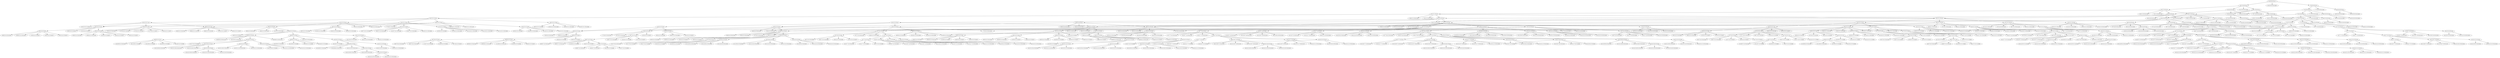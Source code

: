 strict digraph sapling10 {
overlap = none;
// 6: 5 1 1 1 1 1
34 [label="6 4 0 0 0 0 0 n:1"];
34 -> 753985
34 -> 773978
34 -> 773753
753985 [label="6 4 1 0 0 0 0 n:3"];
753985 -> 754583
753985 -> 754485
753985 -> 739705
753985 -> 754301
754583 [label="6 4 3 1 0 0 0 n:3"];
754583 -> 754648
754583 -> 754528
754583 -> 754647
754583 -> 739924
754583 -> 754421
754648 [label="6 4 3 3 1 0 0 n:3"];
754648 -> 754713
754648 -> 754582
754648 -> 754712
754648 -> 739980
754648 -> 754484
754713 [label="6 4 3 3 3 1 0 n:4"];
754713 -> 763204
754713 -> 763203
754713 -> 763202
754713 -> 763201
754713 -> 763200
763204 [label="6 4 4 3 3 3 1 n:4"];
763204 -> 764842
763204 -> 764786
763204 -> 764731
763204 -> 764730
764842 [label="6 5 4 4 3 3 3 n:5"];
764842 -> 764889
764842 -> 764888
764842 -> 764887
764842 -> 764886
764889 [label="8 6 5 4 4 3 3 n:6"];
764889 -> 767313
764889 -> 767312
764889 -> 767311
764889 -> 767310
764889 -> 767309
767313 [label="9 8 6 5 4 4 3 h:(14,4)"];
767312 [label="10 8 6 5 4 3 3 h:(14,4)"];
767311 [label="11 8 6 4 4 3 3 h:(8,7)"];
767310 [label="12 8 5 4 4 3 3 h:(8,7)"];
767309 [label="14 6 5 4 4 3 3 h:(8,7)"];
764888 [label="9 6 5 4 3 3 3 n:6"];
764888 -> 767359
764888 -> 767358
764888 -> 767357
764888 -> 767356
764888 -> 767355
767359 [label="9 9 6 5 4 3 3 h:(14,4)"];
767358 [label="10 9 6 5 3 3 3 h:(14,4)"];
767357 [label="11 9 6 4 3 3 3 h:(8,7)"];
767356 [label="12 9 5 4 3 3 3 h:(8,7)"];
767355 [label="15 6 5 4 3 3 3 h:(8,7)"];
764887 [label="10 6 4 4 3 3 3 h:(9,7)"];
764886 [label="11 5 4 4 3 3 3 h:(8,7)"];
764786 [label="7 6 4 4 3 3 1 n:5"];
764786 -> 764841
764786 -> 764840
764786 -> 764839
764786 -> 764838
764786 -> 764837
764841 [label="7 6 6 4 4 3 3 h:(13,5)"];
764840 [label="8 7 6 4 4 3 1 h:(13,5)"];
764839 [label="9 7 6 4 3 3 1 h:(13,5)"];
764838 [label="11 7 4 4 3 3 1 h:(9,7)"];
764837 [label="12 6 4 4 3 3 1 h:(9,7)"];
764731 [label="8 6 4 3 3 3 1 n:5"];
764731 -> 764785
764731 -> 764784
764731 -> 764783
764731 -> 764782
764731 -> 764781
764785 [label="8 6 6 4 3 3 3 h:(13,5)"];
764784 [label="8 8 6 4 3 3 1 h:(13,5)"];
764783 [label="9 8 6 3 3 3 1 h:(13,5)"];
764782 [label="11 8 4 3 3 3 1 h:(9,7)"];
764781 [label="13 6 4 3 3 3 1 h:(9,7)"];
764730 [label="10 4 4 3 3 3 1 h:(9,7)"];
763203 [label="6 5 4 3 3 3 0 n:4"];
763203 -> 764842
763203 -> 765253
763203 -> 765252
763203 -> 765194
763203 -> 765164
765253 [label="7 6 5 4 3 3 0 h:(14,5)"];
765252 [label="8 6 5 3 3 3 0 h:(14,5)"];
765194 [label="9 6 4 3 3 3 0 n:5"];
765194 -> 764888
765194 -> 765246
765194 -> 765245
765194 -> 765244
765194 -> 765243
765246 [label="9 8 6 4 3 3 0 h:(13,5)"];
765245 [label="9 9 6 3 3 3 0 h:(13,5)"];
765244 [label="11 9 4 3 3 3 0 h:(10,6)"];
765243 [label="14 6 4 3 3 3 0 n:5"];
765243 -> 767407
765243 -> 767406
765243 -> 767405
765243 -> 767404
767407 [label="14 6 5 4 3 3 3 h:(8,7)"];
767406 [label="14 8 6 4 3 3 0 n:5"];
767406 -> 768985
767406 -> 768984
767406 -> 768983
767406 -> 768982
767406 -> 768981
768985 [label="14 8 6 5 4 3 3 n:7"];
768985 -> 770261
768985 -> 770260
768985 -> 770259
768985 -> 770258
768985 -> 770257
770261 [label="14 10 8 6 5 4 3 h:(14,3)"];
770260 [label="14 11 8 6 5 3 3 h:(8,6)"];
770259 [label="14 12 8 6 4 3 3 h:(8,6)"];
770258 [label="14 13 8 5 4 3 3 h:(8,6)"];
770257 [label="15 14 6 5 4 3 3 h:(8,6)"];
768984 [label="14 8 8 6 4 3 0 h:(11,5)"];
768983 [label="14 9 8 6 3 3 0 h:(11,5)"];
768982 [label="14 11 8 4 3 3 0 h:(11,5)"];
768981 [label="14 13 6 4 3 3 0 n:7"];
768981 -> 770299
768981 -> 770298
768981 -> 770297
768981 -> 770296
770299 [label="14 13 7 6 4 3 3 h:(8,6)"];
770298 [label="14 13 10 6 4 3 0 n:9"];
770298 -> 770773
770298 -> 770772
770298 -> 770771
770298 -> 770770
770773 [label="14 13 10 9 6 4 3 h:(13,3)"];
770772 [label="14 13 12 10 6 4 0 h:(13,3)"];
770771 [label="14 13 13 10 6 3 0 h:(13,3)"];
770770 [label="15 14 13 10 4 3 0 n:9"];
770770 -> 771494
770770 -> 771493
770770 -> 771492
771494 [label="15 14 13 10 9 4 3 h:(10,3)"];
771493 [label="15 14 13 12 10 4 0 h:(10,3)"];
771492 [label="15 14 13 13 10 3 0 h:(10,3)"];
770297 [label="14 13 11 6 3 3 0 n:8"];
770297 -> 770811
770297 -> 770810
770297 -> 770809
770811 [label="14 13 11 8 6 3 3 h:(13,3)"];
770810 [label="14 13 11 11 6 3 0 h:(13,3)"];
770809 [label="14 14 13 11 3 3 0 h:(10,4)"];
770296 [label="14 13 13 4 3 3 0 n:8"];
770296 -> 770836
770296 -> 770835
770296 -> 770834
770836 [label="14 13 13 8 4 3 3 h:(8,5)"];
770835 [label="14 13 13 11 4 3 0 h:(10,4)"];
770834 [label="14 13 13 12 3 3 0 h:(10,4)"];
767405 [label="14 9 6 3 3 3 0 n:5"];
767405 -> 769027
767405 -> 768983
767405 -> 769026
767405 -> 769025
769027 [label="14 9 6 5 3 3 3 n:7"];
769027 -> 770342
769027 -> 770341
769027 -> 770340
769027 -> 770339
770342 [label="14 10 9 6 5 3 3 h:(14,3)"];
770341 [label="14 12 9 6 3 3 3 h:(8,6)"];
770340 [label="14 13 9 5 3 3 3 h:(8,6)"];
770339 [label="16 14 6 5 3 3 3 h:(8,6)"];
769026 [label="14 11 9 3 3 3 0 h:(10,5)"];
769025 [label="14 14 6 3 3 3 0 n:5"];
769025 -> 770379
769025 -> 770378
769025 -> 770377
770379 [label="14 14 6 5 3 3 3 h:(8,6)"];
770378 [label="14 14 8 6 3 3 0 n:5"];
770378 -> 770911
770378 -> 770910
770378 -> 770909
770378 -> 770877
770911 [label="14 14 8 6 5 3 3 h:(14,3)"];
770910 [label="14 14 8 8 6 3 0 h:(11,4)"];
770909 [label="14 14 11 8 3 3 0 h:(11,4)"];
770877 [label="14 14 13 6 3 3 0 n:6"];
770877 -> 770903
770877 -> 770902
770877 -> 770901
770903 [label="14 14 13 6 6 3 3 h:(13,3)"];
770902 [label="14 14 13 9 6 3 0 h:(13,3)"];
770901 [label="14 14 13 12 3 3 0 n:9"];
770901 -> 771508
770901 -> 771507
771508 [label="14 14 13 12 9 3 3 h:(10,3)"];
771507 [label="14 14 13 12 12 3 0 h:(10,3)"];
770377 [label="14 14 11 3 3 3 0 n:9"];
770377 -> 770929
770377 -> 770928
770929 [label="14 14 11 9 3 3 3 h:(10,4)"];
770928 [label="14 14 12 11 3 3 0 h:(10,4)"];
767404 [label="14 11 4 3 3 3 0 n:9"];
767404 -> 769051
767404 -> 769050
767404 -> 769049
769051 [label="14 11 9 4 3 3 3 h:(10,5)"];
769050 [label="14 12 11 4 3 3 0 h:(10,5)"];
769049 [label="14 13 11 3 3 3 0 h:(10,5)"];
765164 [label="10 5 4 3 3 3 0 n:9"];
765164 -> 765193
765164 -> 765192
765164 -> 765191
765164 -> 765190
765193 [label="10 9 5 4 3 3 3 h:(10,6)"];
765192 [label="12 10 5 4 3 3 0 h:(10,6)"];
765191 [label="13 10 5 3 3 3 0 h:(10,6)"];
765190 [label="14 10 4 3 3 3 0 h:(10,6)"];
763202 [label="7 6 4 3 3 1 0 n:4"];
763202 -> 764786
763202 -> 765253
763202 -> 765505
763202 -> 765504
763202 -> 765470
763202 -> 765435
765505 [label="7 7 6 4 3 1 0 h:(13,5)"];
765504 [label="8 7 6 3 3 1 0 h:(13,5)"];
765470 [label="10 7 4 3 3 1 0 n:9"];
765470 -> 765503
765470 -> 765502
765470 -> 765501
765470 -> 765500
765470 -> 765499
765503 [label="10 9 7 4 3 3 1 h:(10,6)"];
765502 [label="10 10 7 4 3 3 0 h:(10,6)"];
765501 [label="12 10 7 4 3 1 0 h:(10,6)"];
765500 [label="13 10 7 3 3 1 0 h:(10,6)"];
765499 [label="16 10 4 3 3 1 0 h:(10,6)"];
765435 [label="11 6 4 3 3 1 0 n:9"];
765435 -> 765469
765435 -> 765468
765435 -> 765467
765435 -> 765466
765435 -> 765465
765469 [label="11 9 6 4 3 3 1 h:(10,6)"];
765468 [label="11 10 6 4 3 3 0 h:(10,6)"];
765467 [label="12 11 6 4 3 1 0 h:(10,6)"];
765466 [label="13 11 6 3 3 1 0 h:(10,6)"];
765465 [label="15 11 4 3 3 1 0 h:(10,6)"];
763201 [label="8 6 3 3 3 1 0 n:4"];
763201 -> 764731
763201 -> 765252
763201 -> 765504
763201 -> 765636
763201 -> 765607
765636 [label="10 8 3 3 3 1 0 h:(11,6)"];
765607 [label="12 6 3 3 3 1 0 n:9"];
765607 -> 765635
765607 -> 765634
765607 -> 765633
765607 -> 765632
765635 [label="12 9 6 3 3 3 1 h:(10,6)"];
765634 [label="12 10 6 3 3 3 0 h:(10,6)"];
765633 [label="12 12 6 3 3 1 0 h:(10,6)"];
765632 [label="15 12 3 3 3 1 0 h:(10,6)"];
763200 [label="10 4 3 3 3 1 0 n:9"];
763200 -> 765666
763200 -> 765665
763200 -> 765664
763200 -> 765663
765666 [label="10 9 4 3 3 3 1 h:(10,6)"];
765665 [label="10 10 4 3 3 3 0 h:(10,6)"];
765664 [label="12 10 4 3 3 1 0 h:(10,6)"];
765663 [label="13 10 3 3 3 1 0 h:(10,6)"];
754582 [label="6 4 4 3 3 0 0 n:3"];
754582 -> 763410
754582 -> 763690
754582 -> 763626
754582 -> 763572
763410 [label="6 4 4 3 3 3 0 n:3"];
763410 -> 763464
763410 -> 763408
763410 -> 763339
763410 -> 763272
763464 [label="6 4 4 3 3 3 3 n:3"];
763464 -> 765798
763464 -> 765742
763464 -> 765710
765798 [label="6 6 4 4 3 3 3 n:4"];
765798 -> 765840
765798 -> 765839
765798 -> 765838
765840 [label="7 6 6 4 4 3 3 h:(13,5)"];
765839 [label="8 6 6 4 3 3 3 h:(13,5)"];
765838 [label="10 6 4 4 3 3 3 n:4"];
765838 -> 767454
765838 -> 767453
765838 -> 767452
765838 -> 767451
767454 [label="10 7 6 4 4 3 3 n:5"];
767454 -> 769100
767454 -> 769099
767454 -> 769098
767454 -> 769097
767454 -> 769096
769100 [label="10 8 7 6 4 4 3 h:(13,4)"];
769099 [label="10 9 7 6 4 3 3 h:(13,4)"];
769098 [label="11 10 7 4 4 3 3 h:(9,6)"];
769097 [label="12 10 6 4 4 3 3 h:(9,6)"];
769096 [label="15 7 6 4 4 3 3 h:(8,7)"];
767453 [label="10 8 6 4 3 3 3 n:5"];
767453 -> 769148
767453 -> 769147
767453 -> 769146
767453 -> 769145
767453 -> 769144
769148 [label="10 8 8 6 4 3 3 h:(13,4)"];
769147 [label="10 9 8 6 3 3 3 h:(13,4)"];
769146 [label="11 10 8 4 3 3 3 h:(11,5)"];
769145 [label="13 10 6 4 3 3 3 h:(9,6)"];
769144 [label="15 8 6 4 3 3 3 h:(8,7)"];
767452 [label="10 10 4 4 3 3 3 h:(9,6)"];
767451 [label="14 6 4 4 3 3 3 h:(8,7)"];
765742 [label="7 6 4 3 3 3 3 n:4"];
765742 -> 765792
765742 -> 765791
765742 -> 765790
765742 -> 765789
765792 [label="7 7 6 4 3 3 3 h:(13,5)"];
765791 [label="8 7 6 3 3 3 3 h:(13,5)"];
765790 [label="10 7 4 3 3 3 3 n:5"];
765790 -> 767495
765790 -> 767494
765790 -> 767493
765790 -> 767492
767495 [label="10 8 7 4 3 3 3 n:5"];
767495 -> 769195
767495 -> 769194
767495 -> 769193
767495 -> 769192
767495 -> 769191
769195 [label="10 8 8 7 4 3 3 h:(12,4)"];
769194 [label="10 9 8 7 3 3 3 h:(11,5)"];
769193 [label="12 10 8 4 3 3 3 h:(9,6)"];
769192 [label="13 10 7 4 3 3 3 h:(9,6)"];
769191 [label="15 8 7 4 3 3 3 n:5"];
769191 -> 770422
769191 -> 770421
769191 -> 770420
769191 -> 770419
770422 [label="15 8 8 7 4 3 3 h:(12,4)"];
770421 [label="15 9 8 7 3 3 3 h:(12,4)"];
770420 [label="15 12 8 4 3 3 3 h:(8,6)"];
770419 [label="15 13 7 4 3 3 3 h:(8,6)"];
767494 [label="10 9 7 3 3 3 3 h:(10,6)"];
767493 [label="12 10 4 3 3 3 3 h:(9,6)"];
767492 [label="15 7 4 3 3 3 3 h:(8,7)"];
765789 [label="11 6 4 3 3 3 3 h:(8,7)"];
765710 [label="9 4 4 3 3 3 3 n:6"];
765710 -> 765741
765710 -> 765740
765710 -> 765739
765741 [label="9 9 4 4 3 3 3 h:(10,6)"];
765740 [label="10 9 4 3 3 3 3 h:(10,6)"];
765739 [label="15 4 4 3 3 3 3 h:(8,7)"];
763408 [label="6 6 4 4 3 3 0 n:3"];
763408 -> 765798
763408 -> 765963
763408 -> 765962
763408 -> 765898
765963 [label="6 6 6 4 4 3 0 h:(13,5)"];
765962 [label="7 6 6 4 3 3 0 h:(13,5)"];
765898 [label="9 6 4 4 3 3 0 n:3"];
765898 -> 765842
765898 -> 765961
765898 -> 765960
765898 -> 765959
765898 -> 765958
765842 [label="9 6 4 4 3 3 3 n:6"];
765842 -> 767538
765842 -> 767537
765842 -> 767536
765842 -> 767535
767538 [label="9 9 6 4 4 3 3 h:(10,6)"];
767537 [label="10 9 6 4 3 3 3 h:(10,6)"];
767536 [label="12 9 4 4 3 3 3 h:(8,7)"];
767535 [label="15 6 4 4 3 3 3 h:(8,7)"];
765961 [label="9 6 6 4 4 3 0 h:(13,5)"];
765960 [label="9 7 6 4 3 3 0 h:(13,5)"];
765959 [label="9 9 4 4 3 3 0 h:(10,6)"];
765958 [label="12 6 4 4 3 3 0 n:7"];
765958 -> 767576
765958 -> 767575
765958 -> 767574
765958 -> 767573
767576 [label="12 7 6 4 4 3 3 n:7"];
767576 -> 769230
767576 -> 769229
767576 -> 769228
767576 -> 769227
769230 [label="12 10 7 6 4 4 3 h:(13,4)"];
769229 [label="12 11 7 6 4 3 3 h:(8,6)"];
769228 [label="13 12 7 4 4 3 3 h:(8,6)"];
769227 [label="14 12 6 4 4 3 3 h:(8,6)"];
767575 [label="12 10 6 4 4 3 0 n:9"];
767575 -> 769258
767575 -> 769257
767575 -> 769256
767575 -> 769255
769258 [label="12 10 9 6 4 4 3 h:(10,5)"];
769257 [label="12 12 10 6 4 4 0 h:(10,5)"];
769256 [label="13 12 10 6 4 3 0 h:(10,5)"];
769255 [label="15 12 10 4 4 3 0 h:(10,5)"];
767574 [label="12 11 6 4 3 3 0 n:9"];
767574 -> 769286
767574 -> 769285
767574 -> 769284
767574 -> 769283
769286 [label="12 11 9 6 4 3 3 h:(10,5)"];
769285 [label="12 12 11 6 4 3 0 h:(10,5)"];
769284 [label="13 12 11 6 3 3 0 h:(10,5)"];
769283 [label="15 12 11 4 3 3 0 h:(10,5)"];
767573 [label="13 12 4 4 3 3 0 n:9"];
767573 -> 769310
767573 -> 769309
767573 -> 769308
769310 [label="13 12 9 4 4 3 3 h:(10,5)"];
769309 [label="13 12 12 4 4 3 0 h:(10,5)"];
769308 [label="13 13 12 4 3 3 0 h:(10,5)"];
763339 [label="7 6 4 3 3 3 0 n:3"];
763339 -> 765742
763339 -> 765962
763339 -> 766116
763339 -> 766054
763339 -> 766025
766116 [label="7 7 6 3 3 3 0 h:(13,5)"];
766054 [label="9 7 4 3 3 3 0 n:3"];
766054 -> 765795
766054 -> 765960
766054 -> 766115
766054 -> 766114
766054 -> 766113
765795 [label="9 7 4 3 3 3 3 n:6"];
765795 -> 767824
765795 -> 767823
765795 -> 767822
765795 -> 767821
767824 [label="9 9 7 4 3 3 3 h:(10,6)"];
767823 [label="10 9 7 3 3 3 3 h:(10,6)"];
767822 [label="13 9 4 3 3 3 3 h:(10,6)"];
767821 [label="15 7 4 3 3 3 3 h:(8,7)"];
766115 [label="9 7 7 3 3 3 0 h:(12,5)"];
766114 [label="10 9 4 3 3 3 0 h:(10,6)"];
766113 [label="12 7 4 3 3 3 0 n:7"];
766113 -> 767861
766113 -> 767860
766113 -> 767859
766113 -> 767858
767861 [label="12 7 7 4 3 3 3 n:7"];
767861 -> 769339
767861 -> 769338
767861 -> 769337
769339 [label="12 10 7 7 4 3 3 h:(12,4)"];
769338 [label="12 11 7 7 3 3 3 h:(8,6)"];
769337 [label="14 12 7 4 3 3 3 h:(8,6)"];
767860 [label="12 10 7 4 3 3 0 n:9"];
767860 -> 769366
767860 -> 769365
767860 -> 769364
767860 -> 769363
769366 [label="12 10 9 7 4 3 3 h:(10,5)"];
769365 [label="12 12 10 7 4 3 0 h:(10,5)"];
769364 [label="13 12 10 7 3 3 0 h:(10,5)"];
769363 [label="16 12 10 4 3 3 0 h:(10,5)"];
767859 [label="12 11 7 3 3 3 0 n:9"];
767859 -> 769387
767859 -> 769386
767859 -> 769385
769387 [label="12 11 9 7 3 3 3 h:(10,5)"];
769386 [label="12 12 11 7 3 3 0 h:(10,5)"];
769385 [label="16 12 11 3 3 3 0 h:(10,5)"];
767858 [label="14 12 4 3 3 3 0 n:9"];
767858 -> 769411
767858 -> 769410
767858 -> 769409
769411 [label="14 12 9 4 3 3 3 h:(10,5)"];
769410 [label="14 12 12 4 3 3 0 h:(10,5)"];
769409 [label="14 13 12 3 3 3 0 h:(10,5)"];
766025 [label="10 6 4 3 3 3 0 n:9"];
766025 -> 766053
766025 -> 766052
766025 -> 766051
766025 -> 766050
766053 [label="10 9 6 4 3 3 3 h:(10,6)"];
766052 [label="12 10 6 4 3 3 0 h:(10,6)"];
766051 [label="13 10 6 3 3 3 0 h:(10,6)"];
766050 [label="15 10 4 3 3 3 0 h:(10,6)"];
763272 [label="9 4 4 3 3 3 0 n:5"];
763272 -> 766160
763272 -> 766159
763272 -> 766158
763272 -> 766157
766160 [label="9 5 4 4 3 3 3 n:5"];
766160 -> 768030
766160 -> 768029
766160 -> 768028
766160 -> 768027
768030 [label="9 8 5 4 4 3 3 n:6"];
768030 -> 769455
768030 -> 769454
768030 -> 769453
768030 -> 769452
768030 -> 769451
769455 [label="9 9 8 5 4 4 3 h:(14,4)"];
769454 [label="10 9 8 5 4 3 3 h:(11,5)"];
769453 [label="11 9 8 4 4 3 3 h:(8,7)"];
769452 [label="14 9 5 4 4 3 3 h:(8,7)"];
769451 [label="15 8 5 4 4 3 3 h:(8,7)"];
768029 [label="9 9 5 4 3 3 3 n:6"];
768029 -> 769494
768029 -> 769493
768029 -> 769492
768029 -> 769491
769494 [label="9 9 9 5 4 3 3 h:(14,4)"];
769493 [label="10 9 9 5 3 3 3 h:(14,4)"];
769492 [label="11 9 9 4 3 3 3 h:(8,7)"];
769491 [label="15 9 5 4 3 3 3 h:(8,7)"];
768028 [label="10 9 4 4 3 3 3 n:6"];
768028 -> 769528
768028 -> 769527
768028 -> 769526
768028 -> 769525
769528 [label="10 9 9 4 4 3 3 h:(10,5)"];
769527 [label="10 10 9 4 3 3 3 h:(9,6)"];
769526 [label="15 10 4 4 3 3 3 h:(8,7)"];
769525 [label="16 9 4 4 3 3 3 h:(8,7)"];
768027 [label="14 5 4 4 3 3 3 h:(8,7)"];
766159 [label="9 8 4 4 3 3 0 h:(11,6)"];
766158 [label="9 9 4 3 3 3 0 h:(10,6)"];
766157 [label="14 4 4 3 3 3 0 n:5"];
766157 -> 768027
766157 -> 768068
766157 -> 768067
768068 [label="14 8 4 4 3 3 0 n:5"];
768068 -> 769615
768068 -> 769614
768068 -> 769613
768068 -> 769571
769615 [label="14 8 5 4 4 3 3 h:(8,7)"];
769614 [label="14 8 8 4 4 3 0 h:(11,5)"];
769613 [label="14 9 8 4 3 3 0 h:(11,5)"];
769571 [label="14 13 4 4 3 3 0 n:8"];
769571 -> 769599
769571 -> 769598
769571 -> 769597
769599 [label="14 13 8 4 4 3 3 h:(8,6)"];
769598 [label="14 13 11 4 4 3 0 n:9"];
769598 -> 770953
769598 -> 770952
769598 -> 770951
770953 [label="14 13 11 9 4 4 3 h:(10,4)"];
770952 [label="14 13 12 11 4 4 0 h:(10,4)"];
770951 [label="14 13 13 11 4 3 0 h:(10,4)"];
769597 [label="14 13 12 4 3 3 0 n:9"];
769597 -> 770977
769597 -> 770976
769597 -> 770975
770977 [label="14 13 12 9 4 3 3 h:(10,4)"];
770976 [label="14 13 12 12 4 3 0 h:(10,4)"];
770975 [label="14 13 13 12 3 3 0 h:(10,4)"];
768067 [label="14 9 4 3 3 3 0 n:5"];
768067 -> 769698
768067 -> 769613
768067 -> 769697
768067 -> 769657
769698 [label="14 9 5 4 3 3 3 h:(8,7)"];
769697 [label="14 9 9 3 3 3 0 h:(10,5)"];
769657 [label="14 14 4 3 3 3 0 n:7"];
769657 -> 769688
769657 -> 769687
769657 -> 769686
769688 [label="14 14 7 4 3 3 3 h:(8,6)"];
769687 [label="14 14 10 4 3 3 0 n:9"];
769687 -> 771001
769687 -> 771000
769687 -> 770999
771001 [label="14 14 10 9 4 3 3 h:(10,4)"];
771000 [label="14 14 12 10 4 3 0 h:(10,4)"];
770999 [label="14 14 13 10 3 3 0 h:(10,4)"];
769686 [label="14 14 11 3 3 3 0 n:9"];
769686 -> 771019
769686 -> 771018
771019 [label="14 14 11 9 3 3 3 h:(10,4)"];
771018 [label="14 14 12 11 3 3 0 h:(10,4)"];
763690 [label="6 6 4 4 3 0 0 n:3"];
763690 -> 763408
763690 -> 763745
763690 -> 763689
763690 -> 763625
763745 [label="6 6 6 4 4 0 0 h:(13,5)"];
763689 [label="7 6 6 4 3 0 0 h:(13,5)"];
763625 [label="9 6 4 4 3 0 0 n:3"];
763625 -> 765898
763625 -> 766281
763625 -> 766280
763625 -> 766279
763625 -> 766251
766281 [label="9 6 6 4 4 0 0 h:(13,5)"];
766280 [label="9 7 6 4 3 0 0 h:(13,5)"];
766279 [label="9 9 4 4 3 0 0 h:(10,6)"];
766251 [label="12 6 4 4 3 0 0 n:9"];
766251 -> 765926
766251 -> 766278
766251 -> 766277
766251 -> 766276
765926 [label="12 9 6 4 4 3 0 h:(10,6)"];
766278 [label="12 12 6 4 4 0 0 h:(10,6)"];
766277 [label="13 12 6 4 3 0 0 h:(10,6)"];
766276 [label="15 12 4 4 3 0 0 h:(10,6)"];
763626 [label="7 6 4 3 3 0 0 n:6"];
763626 -> 763392
763626 -> 763674
763626 -> 763673
763626 -> 763672
763626 -> 763671
763392 [label="7 6 6 4 3 3 0 h:(13,5)"];
763674 [label="9 7 6 4 3 0 0 h:(13,5)"];
763673 [label="10 7 6 3 3 0 0 h:(13,5)"];
763672 [label="12 7 4 3 3 0 0 n:7"];
763672 -> 766318
763672 -> 766317
763672 -> 766316
763672 -> 766315
766318 [label="12 7 7 4 3 3 0 n:7"];
766318 -> 769735
766318 -> 769734
766318 -> 769733
766318 -> 769732
769735 [label="12 7 7 7 4 3 3 h:(12,4)"];
769734 [label="12 10 7 7 4 3 0 h:(12,4)"];
769733 [label="12 11 7 7 3 3 0 h:(12,4)"];
769732 [label="14 12 7 4 3 3 0 n:7"];
769732 -> 770459
769732 -> 770458
769732 -> 770457
769732 -> 770456
770459 [label="14 12 7 7 4 3 3 n:7"];
770459 -> 771048
770459 -> 771047
770459 -> 771046
771048 [label="14 12 10 7 7 4 3 h:(12,3)"];
771047 [label="14 12 11 7 7 3 3 h:(8,5)"];
771046 [label="14 14 12 7 4 3 3 h:(8,5)"];
770458 [label="14 12 10 7 4 3 0 n:9"];
770458 -> 771075
770458 -> 771074
770458 -> 771073
770458 -> 771072
771075 [label="14 12 10 9 7 4 3 h:(12,3)"];
771074 [label="14 12 12 10 7 4 0 h:(12,3)"];
771073 [label="14 13 12 10 7 3 0 h:(12,3)"];
771072 [label="16 14 12 10 4 3 0 n:9"];
771072 -> 771523
771072 -> 771522
771072 -> 771521
771523 [label="16 14 12 10 9 4 3 h:(10,3)"];
771522 [label="16 14 12 12 10 4 0 h:(10,3)"];
771521 [label="16 14 13 12 10 3 0 h:(10,3)"];
770457 [label="14 12 11 7 3 3 0 n:8"];
770457 -> 771111
770457 -> 771110
770457 -> 771109
771111 [label="14 12 11 8 7 3 3 h:(12,3)"];
771110 [label="14 12 11 11 7 3 0 h:(12,3)"];
771109 [label="15 14 12 11 3 3 0 h:(10,4)"];
770456 [label="14 14 12 4 3 3 0 n:7"];
770456 -> 771046
770456 -> 771084
770456 -> 771138
771084 [label="14 14 12 10 4 3 0 h:(10,4)"];
771138 [label="14 14 12 11 3 3 0 h:(10,4)"];
766317 [label="12 10 7 4 3 0 0 n:9"];
766317 -> 769762
766317 -> 769761
766317 -> 769760
766317 -> 769759
769762 [label="12 10 9 7 4 3 0 h:(12,4)"];
769761 [label="12 12 10 7 4 0 0 h:(12,4)"];
769760 [label="13 12 10 7 3 0 0 h:(12,4)"];
769759 [label="16 12 10 4 3 0 0 h:(10,5)"];
766316 [label="12 11 7 3 3 0 0 n:9"];
766316 -> 769783
766316 -> 769782
766316 -> 769781
769783 [label="12 11 9 7 3 3 0 h:(12,4)"];
769782 [label="12 12 11 7 3 0 0 h:(12,4)"];
769781 [label="16 12 11 3 3 0 0 h:(10,5)"];
766315 [label="14 12 4 3 3 0 0 n:9"];
766315 -> 769807
766315 -> 769806
766315 -> 769805
769807 [label="14 12 9 4 3 3 0 h:(10,5)"];
769806 [label="14 12 12 4 3 0 0 h:(10,5)"];
769805 [label="14 13 12 3 3 0 0 h:(10,5)"];
763671 [label="13 6 4 3 3 0 0 n:7"];
763671 -> 766362
763671 -> 766361
763671 -> 766360
763671 -> 766359
766362 [label="13 7 6 4 3 3 0 n:7"];
766362 -> 769850
766362 -> 769849
766362 -> 769848
766362 -> 769847
766362 -> 769846
769850 [label="13 7 7 6 4 3 3 h:(13,4)"];
769849 [label="13 10 7 6 4 3 0 h:(13,4)"];
769848 [label="13 11 7 6 3 3 0 h:(13,4)"];
769847 [label="13 13 7 4 3 3 0 n:7"];
769847 -> 770496
769847 -> 770495
769847 -> 770494
769847 -> 770493
770496 [label="13 13 7 7 4 3 3 n:7"];
770496 -> 771167
770496 -> 771166
770496 -> 771165
771167 [label="13 13 10 7 7 4 3 h:(12,3)"];
771166 [label="13 13 11 7 7 3 3 h:(12,3)"];
771165 [label="14 13 13 7 4 3 3 h:(8,5)"];
770495 [label="13 13 10 7 4 3 0 n:9"];
770495 -> 771194
770495 -> 771193
770495 -> 771192
770495 -> 771191
771194 [label="13 13 10 9 7 4 3 h:(12,3)"];
771193 [label="13 13 12 10 7 4 0 h:(12,3)"];
771192 [label="13 13 13 10 7 3 0 h:(12,3)"];
771191 [label="16 13 13 10 4 3 0 n:9"];
771191 -> 771538
771191 -> 771537
771191 -> 771536
771538 [label="16 13 13 10 9 4 3 h:(10,3)"];
771537 [label="16 13 13 12 10 4 0 h:(10,3)"];
771536 [label="16 13 13 13 10 3 0 h:(10,3)"];
770494 [label="13 13 11 7 3 3 0 n:8"];
770494 -> 771230
770494 -> 771229
770494 -> 771228
771230 [label="13 13 11 8 7 3 3 h:(12,3)"];
771229 [label="13 13 11 11 7 3 0 h:(12,3)"];
771228 [label="15 13 13 11 3 3 0 h:(10,4)"];
770493 [label="14 13 13 4 3 3 0 n:7"];
770493 -> 771165
770493 -> 771203
770493 -> 771257
771203 [label="14 13 13 10 4 3 0 h:(10,4)"];
771257 [label="14 13 13 11 3 3 0 h:(10,4)"];
769846 [label="14 13 6 4 3 3 0 n:7"];
769846 -> 770533
769846 -> 770532
769846 -> 770531
769846 -> 770493
770533 [label="14 13 7 6 4 3 3 n:7"];
770533 -> 771291
770533 -> 771290
770533 -> 771165
770533 -> 771289
771291 [label="14 13 10 7 6 4 3 h:(13,3)"];
771290 [label="14 13 11 7 6 3 3 h:(8,5)"];
771289 [label="14 14 13 6 4 3 3 h:(8,5)"];
770532 [label="14 13 10 6 4 3 0 n:9"];
770532 -> 771319
770532 -> 771318
770532 -> 771317
770532 -> 771316
771319 [label="14 13 10 9 6 4 3 h:(13,3)"];
771318 [label="14 13 12 10 6 4 0 h:(13,3)"];
771317 [label="14 13 13 10 6 3 0 h:(13,3)"];
771316 [label="15 14 13 10 4 3 0 n:9"];
771316 -> 771553
771316 -> 771552
771316 -> 771551
771553 [label="15 14 13 10 9 4 3 h:(10,3)"];
771552 [label="15 14 13 12 10 4 0 h:(10,3)"];
771551 [label="15 14 13 13 10 3 0 h:(10,3)"];
770531 [label="14 13 11 6 3 3 0 n:8"];
770531 -> 771355
770531 -> 771354
770531 -> 771353
771355 [label="14 13 11 8 6 3 3 h:(13,3)"];
771354 [label="14 13 11 11 6 3 0 h:(13,3)"];
771353 [label="14 14 13 11 3 3 0 h:(10,4)"];
766361 [label="13 10 6 4 3 0 0 n:9"];
766361 -> 769878
766361 -> 769877
766361 -> 769876
766361 -> 769875
769878 [label="13 10 9 6 4 3 0 h:(13,4)"];
769877 [label="13 12 10 6 4 0 0 h:(13,4)"];
769876 [label="13 13 10 6 3 0 0 h:(13,4)"];
769875 [label="15 13 10 4 3 0 0 h:(10,5)"];
766360 [label="13 11 6 3 3 0 0 n:9"];
766360 -> 769900
766360 -> 769899
766360 -> 769898
769900 [label="13 11 9 6 3 3 0 h:(13,4)"];
769899 [label="13 12 11 6 3 0 0 h:(13,4)"];
769898 [label="15 13 11 3 3 0 0 h:(10,5)"];
766359 [label="13 13 4 3 3 0 0 n:9"];
766359 -> 769924
766359 -> 769923
766359 -> 769922
769924 [label="13 13 9 4 3 3 0 h:(10,5)"];
769923 [label="13 13 12 4 3 0 0 h:(10,5)"];
769922 [label="13 13 13 3 3 0 0 h:(10,5)"];
763572 [label="9 4 4 3 3 0 0 n:3"];
763572 -> 763272
763572 -> 763625
763572 -> 763624
763572 -> 763623
763624 [label="9 7 4 3 3 0 0 n:3"];
763624 -> 766054
763624 -> 766280
763624 -> 766452
763624 -> 766451
763624 -> 766424
766452 [label="9 7 7 3 3 0 0 h:(12,5)"];
766451 [label="10 9 4 3 3 0 0 h:(10,6)"];
766424 [label="12 7 4 3 3 0 0 n:9"];
766424 -> 766081
766424 -> 766450
766424 -> 766449
766424 -> 766448
766081 [label="12 9 7 4 3 3 0 h:(10,6)"];
766450 [label="12 12 7 4 3 0 0 h:(10,6)"];
766449 [label="13 12 7 3 3 0 0 h:(10,6)"];
766448 [label="16 12 4 3 3 0 0 h:(10,6)"];
763623 [label="12 4 4 3 3 0 0 n:9"];
763623 -> 766140
763623 -> 766475
763623 -> 766474
766140 [label="12 9 4 4 3 3 0 h:(10,6)"];
766475 [label="12 12 4 4 3 0 0 h:(10,6)"];
766474 [label="13 12 4 3 3 0 0 h:(10,6)"];
754712 [label="6 6 4 3 1 0 0 h:(13,6)"];
739980 [label="7 6 3 3 1 0 0 h:(13,6)"];
754484 [label="9 4 3 3 1 0 0 n:3"];
754484 -> 763206
754484 -> 763572
754484 -> 763896
754484 -> 763836
754484 -> 763806
763206 [label="9 4 3 3 3 1 0 n:3"];
763206 -> 763273
763206 -> 763272
763206 -> 763271
763206 -> 763270
763206 -> 763269
763273 [label="9 4 3 3 3 3 1 n:4"];
763273 -> 766524
763273 -> 766523
763273 -> 766522
763273 -> 766521
766524 [label="9 5 4 3 3 3 3 n:6"];
766524 -> 768107
766524 -> 768106
766524 -> 768105
766524 -> 768104
768107 [label="9 9 5 4 3 3 3 h:(10,6)"];
768106 [label="10 9 5 3 3 3 3 h:(10,6)"];
768105 [label="11 9 4 3 3 3 3 h:(8,7)"];
768104 [label="15 5 4 3 3 3 3 h:(8,7)"];
766523 [label="9 7 4 3 3 3 1 n:4"];
766523 -> 768365
766523 -> 768364
766523 -> 768363
766523 -> 768362
766523 -> 768307
768365 [label="9 7 5 4 3 3 3 n:6"];
768365 -> 768409
768365 -> 768408
768365 -> 768407
768365 -> 768406
768365 -> 768405
768409 [label="9 9 7 5 4 3 3 h:(14,4)"];
768408 [label="10 9 7 5 3 3 3 h:(14,4)"];
768407 [label="11 9 7 4 3 3 3 h:(8,7)"];
768406 [label="13 9 5 4 3 3 3 h:(8,7)"];
768405 [label="15 7 5 4 3 3 3 h:(8,7)"];
768364 [label="9 7 7 4 3 3 1 h:(12,5)"];
768363 [label="9 8 7 3 3 3 1 h:(12,5)"];
768362 [label="11 9 4 3 3 3 1 h:(10,6)"];
768307 [label="13 7 4 3 3 3 1 n:7"];
768307 -> 768344
768307 -> 768343
768307 -> 768342
768307 -> 768341
768344 [label="13 8 7 4 3 3 3 n:7"];
768344 -> 769957
768344 -> 769956
768344 -> 769955
768344 -> 769954
769957 [label="13 10 8 7 4 3 3 h:(12,4)"];
769956 [label="13 11 8 7 3 3 3 h:(8,6)"];
769955 [label="14 13 8 4 3 3 3 h:(8,6)"];
769954 [label="15 13 7 4 3 3 3 h:(8,6)"];
768343 [label="13 10 7 4 3 3 1 h:(9,6)"];
768342 [label="13 11 7 3 3 3 1 h:(9,6)"];
768341 [label="14 13 4 3 3 3 1 h:(9,6)"];
766522 [label="9 8 3 3 3 3 1 h:(11,6)"];
766521 [label="13 4 3 3 3 3 1 h:(9,7)"];
763271 [label="9 6 4 3 3 1 0 n:3"];
763271 -> 766578
763271 -> 765898
763271 -> 766743
763271 -> 766742
763271 -> 766741
763271 -> 766708
766578 [label="9 6 4 3 3 3 1 n:3"];
766578 -> 765842
766578 -> 766638
766578 -> 766577
766578 -> 766637
766578 -> 766636
766638 [label="9 6 6 4 3 3 1 h:(13,5)"];
766577 [label="9 7 6 3 3 3 1 h:(13,5)"];
766637 [label="9 9 4 3 3 3 1 h:(10,6)"];
766636 [label="12 6 4 3 3 3 1 n:7"];
766636 -> 768447
766636 -> 768446
766636 -> 768445
766636 -> 768444
768447 [label="12 8 6 4 3 3 3 n:7"];
768447 -> 769991
768447 -> 769990
768447 -> 769989
768447 -> 769988
769991 [label="12 10 8 6 4 3 3 h:(13,4)"];
769990 [label="12 11 8 6 3 3 3 h:(13,4)"];
769989 [label="13 12 8 4 3 3 3 h:(8,6)"];
769988 [label="15 12 6 4 3 3 3 h:(8,6)"];
768446 [label="12 10 6 4 3 3 1 h:(9,6)"];
768445 [label="12 11 6 3 3 3 1 h:(9,6)"];
768444 [label="13 12 4 3 3 3 1 h:(9,6)"];
766743 [label="9 6 6 4 3 1 0 h:(13,5)"];
766742 [label="9 7 6 3 3 1 0 h:(13,5)"];
766741 [label="9 9 4 3 3 1 0 h:(10,6)"];
766708 [label="12 6 4 3 3 1 0 n:9"];
766708 -> 766606
766708 -> 766052
766708 -> 766740
766708 -> 766739
766708 -> 766738
766606 [label="12 9 6 4 3 3 1 h:(10,6)"];
766740 [label="12 12 6 4 3 1 0 h:(10,6)"];
766739 [label="13 12 6 3 3 1 0 h:(10,6)"];
766738 [label="15 12 4 3 3 1 0 h:(10,6)"];
763270 [label="9 7 3 3 3 1 0 n:3"];
763270 -> 766527
763270 -> 766054
763270 -> 766742
763270 -> 766828
763270 -> 766801
766527 [label="9 7 3 3 3 3 1 n:5"];
766527 -> 765786
766527 -> 766568
766527 -> 766567
766527 -> 766566
765786 [label="9 7 6 3 3 3 3 n:6"];
765786 -> 768673
765786 -> 768672
765786 -> 768671
765786 -> 768670
768673 [label="9 9 7 6 3 3 3 h:(13,4)"];
768672 [label="12 9 7 3 3 3 3 h:(8,7)"];
768671 [label="13 9 6 3 3 3 3 h:(8,7)"];
768670 [label="15 7 6 3 3 3 3 h:(8,7)"];
766568 [label="9 8 7 3 3 3 1 h:(12,5)"];
766567 [label="12 9 3 3 3 3 1 h:(10,6)"];
766566 [label="14 7 3 3 3 3 1 n:5"];
766566 -> 768710
766566 -> 768709
766566 -> 768708
768710 [label="14 7 6 3 3 3 3 h:(8,7)"];
768709 [label="14 8 7 3 3 3 1 n:5"];
768709 -> 770034
768709 -> 770033
768709 -> 770032
768709 -> 770031
770034 [label="14 8 7 6 3 3 3 h:(13,4)"];
770033 [label="14 8 8 7 3 3 1 h:(12,4)"];
770032 [label="14 12 8 3 3 3 1 h:(9,6)"];
770031 [label="14 13 7 3 3 3 1 h:(9,6)"];
768708 [label="14 12 3 3 3 3 1 h:(9,6)"];
766828 [label="10 9 3 3 3 1 0 h:(10,6)"];
766801 [label="12 7 3 3 3 1 0 n:9"];
766801 -> 766548
766801 -> 766827
766801 -> 766826
766801 -> 766825
766548 [label="12 9 7 3 3 3 1 h:(10,6)"];
766827 [label="12 10 7 3 3 3 0 h:(10,6)"];
766826 [label="12 12 7 3 3 1 0 h:(10,6)"];
766825 [label="16 12 3 3 3 1 0 h:(10,6)"];
763269 [label="12 4 3 3 3 1 0 n:9"];
763269 -> 766499
763269 -> 766857
763269 -> 766856
763269 -> 766855
766499 [label="12 9 4 3 3 3 1 h:(10,6)"];
766857 [label="12 10 4 3 3 3 0 h:(10,6)"];
766856 [label="12 12 4 3 3 1 0 h:(10,6)"];
766855 [label="13 12 3 3 3 1 0 h:(10,6)"];
763896 [label="9 6 4 3 1 0 0 n:3"];
763896 -> 763271
763896 -> 763625
763896 -> 763967
763896 -> 763895
763896 -> 763966
763896 -> 763965
763967 [label="9 6 6 4 1 0 0 h:(13,5)"];
763895 [label="9 7 6 3 1 0 0 h:(13,5)"];
763966 [label="9 9 4 3 1 0 0 h:(10,6)"];
763965 [label="12 6 4 3 1 0 0 n:9"];
763965 -> 766671
763965 -> 766890
763965 -> 766889
763965 -> 766888
763965 -> 766887
766671 [label="12 9 6 4 3 1 0 h:(10,6)"];
766890 [label="12 10 6 4 3 0 0 h:(10,6)"];
766889 [label="12 12 6 4 1 0 0 h:(10,6)"];
766888 [label="13 12 6 3 1 0 0 h:(10,6)"];
766887 [label="15 12 4 3 1 0 0 h:(10,6)"];
763836 [label="9 7 3 3 1 0 0 n:5"];
763836 -> 763886
763836 -> 763678
763836 -> 763885
763836 -> 763884
763836 -> 763883
763886 [label="9 7 5 3 3 1 0 h:(14,5)"];
763678 [label="9 7 6 3 3 0 0 h:(13,5)"];
763885 [label="9 8 7 3 1 0 0 h:(11,6)"];
763884 [label="12 9 3 3 1 0 0 h:(10,6)"];
763883 [label="14 7 3 3 1 0 0 n:6"];
763883 -> 766932
763883 -> 766931
763883 -> 766930
763883 -> 766929
766932 [label="14 7 6 3 3 1 0 n:6"];
766932 -> 768759
766932 -> 768758
766932 -> 768757
766932 -> 768756
766932 -> 768755
768759 [label="14 7 6 6 3 3 1 h:(13,4)"];
768758 [label="14 7 7 6 3 3 0 h:(13,4)"];
768757 [label="14 9 7 6 3 1 0 h:(13,4)"];
768756 [label="14 12 7 3 3 1 0 n:7"];
768756 -> 770071
768756 -> 770070
768756 -> 770069
768756 -> 770068
770071 [label="14 12 7 7 3 3 1 h:(12,4)"];
770070 [label="14 12 8 7 3 3 0 h:(12,4)"];
770069 [label="14 12 10 7 3 1 0 h:(12,4)"];
770068 [label="14 14 12 3 3 1 0 n:9"];
770068 -> 770557
770068 -> 770556
770068 -> 770555
770557 [label="14 14 12 9 3 3 1 h:(10,4)"];
770556 [label="14 14 12 10 3 3 0 h:(10,4)"];
770555 [label="14 14 12 12 3 1 0 h:(10,4)"];
768755 [label="14 13 6 3 3 1 0 n:6"];
768755 -> 770119
768755 -> 770118
768755 -> 770117
768755 -> 770074
770119 [label="14 13 6 6 3 3 1 h:(13,4)"];
770118 [label="14 13 7 6 3 3 0 h:(13,4)"];
770117 [label="14 13 9 6 3 1 0 h:(13,4)"];
770074 [label="14 13 12 3 3 1 0 n:9"];
770074 -> 770581
770074 -> 770580
770074 -> 770579
770581 [label="14 13 12 9 3 3 1 h:(10,4)"];
770580 [label="14 13 12 10 3 3 0 h:(10,4)"];
770579 [label="14 13 12 12 3 1 0 h:(10,4)"];
766931 [label="14 7 7 3 3 0 0 h:(12,5)"];
766930 [label="14 9 7 3 1 0 0 h:(12,5)"];
766929 [label="14 13 3 3 1 0 0 n:9"];
766929 -> 768783
766929 -> 768782
766929 -> 768781
768783 [label="14 13 9 3 3 1 0 h:(10,5)"];
768782 [label="14 13 10 3 3 0 0 h:(10,5)"];
768781 [label="14 13 12 3 1 0 0 h:(10,5)"];
763806 [label="12 4 3 3 1 0 0 n:9"];
763806 -> 763235
763806 -> 763835
763806 -> 763834
763806 -> 763833
763235 [label="12 9 4 3 3 1 0 h:(10,6)"];
763835 [label="12 10 4 3 3 0 0 h:(10,6)"];
763834 [label="12 12 4 3 1 0 0 h:(10,6)"];
763833 [label="13 12 3 3 1 0 0 h:(10,6)"];
754528 [label="6 4 4 3 0 0 0 n:3"];
754528 -> 754582
754528 -> 754581
754528 -> 739843
754528 -> 754420
754581 [label="6 6 4 4 0 0 0 h:(13,6)"];
739843 [label="7 6 4 3 0 0 0 h:(13,6)"];
754420 [label="9 4 4 3 0 0 0 n:3"];
754420 -> 763572
754420 -> 764104
754420 -> 764042
754420 -> 764018
764104 [label="9 6 4 4 0 0 0 n:3"];
764104 -> 763625
764104 -> 764103
764104 -> 764154
764104 -> 764153
764103 [label="9 7 6 4 0 0 0 h:(13,5)"];
764154 [label="9 9 4 4 0 0 0 h:(10,6)"];
764153 [label="12 6 4 4 0 0 0 n:9"];
764153 -> 766219
764153 -> 766958
764153 -> 766957
766219 [label="12 9 6 4 4 0 0 h:(10,6)"];
766958 [label="13 12 6 4 0 0 0 h:(10,6)"];
766957 [label="15 12 4 4 0 0 0 h:(10,6)"];
764042 [label="9 7 4 3 0 0 0 n:5"];
764042 -> 764093
764042 -> 764092
764042 -> 764091
764042 -> 764090
764042 -> 764089
764093 [label="9 7 5 4 3 0 0 h:(14,5)"];
764092 [label="9 8 7 4 0 0 0 h:(11,6)"];
764091 [label="9 9 7 3 0 0 0 h:(10,6)"];
764090 [label="12 9 4 3 0 0 0 h:(10,6)"];
764089 [label="14 7 4 3 0 0 0 n:5"];
764089 -> 767005
764089 -> 767004
764089 -> 767003
764089 -> 767002
767005 [label="14 7 5 4 3 0 0 n:5"];
767005 -> 768839
767005 -> 768838
767005 -> 768837
767005 -> 768836
767005 -> 768835
768839 [label="14 7 5 5 4 3 0 h:(14,4)"];
768838 [label="14 8 7 5 4 0 0 h:(14,4)"];
768837 [label="14 9 7 5 3 0 0 h:(14,4)"];
768836 [label="14 10 7 4 3 0 0 n:9"];
768836 -> 770146
768836 -> 770145
768836 -> 770144
768836 -> 770143
770146 [label="14 10 9 7 4 3 0 h:(12,4)"];
770145 [label="14 12 10 7 4 0 0 h:(12,4)"];
770144 [label="14 13 10 7 3 0 0 h:(12,4)"];
770143 [label="16 14 10 4 3 0 0 n:9"];
770143 -> 770602
770143 -> 770601
770143 -> 770600
770602 [label="16 14 10 9 4 3 0 h:(10,4)"];
770601 [label="16 14 12 10 4 0 0 h:(10,4)"];
770600 [label="16 14 13 10 3 0 0 h:(10,4)"];
768835 [label="14 12 5 4 3 0 0 n:7"];
768835 -> 770209
768835 -> 770208
768835 -> 770207
768835 -> 770206
770209 [label="14 12 7 5 4 3 0 n:7"];
770209 -> 770646
770209 -> 770645
770209 -> 770644
770209 -> 770643
770209 -> 770642
770646 [label="14 12 7 7 5 4 3 h:(14,3)"];
770645 [label="14 12 10 7 5 4 0 h:(14,3)"];
770644 [label="14 12 11 7 5 3 0 h:(14,3)"];
770643 [label="14 12 12 7 4 3 0 n:7"];
770643 -> 771392
770643 -> 771391
770643 -> 771390
770643 -> 771389
771392 [label="14 12 12 7 7 4 3 h:(12,3)"];
771391 [label="14 12 12 10 7 4 0 h:(12,3)"];
771390 [label="14 12 12 11 7 3 0 h:(12,3)"];
771389 [label="14 14 12 12 4 3 0 n:9"];
771389 -> 771571
771389 -> 771570
771389 -> 771569
771571 [label="14 14 12 12 9 4 3 h:(10,3)"];
771570 [label="14 14 12 12 12 4 0 h:(10,3)"];
771569 [label="14 14 13 12 12 3 0 h:(10,3)"];
770642 [label="14 14 12 5 4 3 0 n:7"];
770642 -> 771419
770642 -> 771418
770642 -> 771417
770642 -> 771389
771419 [label="14 14 12 7 5 4 3 n:7"];
771419 -> 771591
771419 -> 771590
771419 -> 771589
771419 -> 771588
771591 [label="14 14 12 10 7 5 4 h:(14,2)"];
771590 [label="14 14 12 11 7 5 3 h:(8,4)"];
771589 [label="14 14 12 12 7 4 3 h:(8,4)"];
771588 [label="14 14 14 12 5 4 3 h:(8,4)"];
771418 [label="14 14 12 10 5 4 0 n:9"];
771418 -> 771608
771418 -> 771607
771418 -> 771606
771608 [label="14 14 12 10 9 5 4 h:(14,2)"];
771607 [label="14 14 13 12 10 5 0 h:(14,2)"];
771606 [label="14 14 14 12 10 4 0 h:(10,3)"];
771417 [label="14 14 12 11 5 3 0 n:9"];
771417 -> 771628
771417 -> 771627
771417 -> 771626
771628 [label="14 14 12 11 9 5 3 h:(14,2)"];
771627 [label="14 14 12 12 11 5 0 h:(14,2)"];
771626 [label="14 14 14 12 11 3 0 h:(10,3)"];
770208 [label="14 12 10 5 4 0 0 n:9"];
770208 -> 770669
770208 -> 770668
770208 -> 770667
770669 [label="14 12 10 9 5 4 0 h:(14,3)"];
770668 [label="14 13 12 10 5 0 0 h:(14,3)"];
770667 [label="14 14 12 10 4 0 0 h:(10,4)"];
770207 [label="14 12 11 5 3 0 0 n:9"];
770207 -> 770692
770207 -> 770691
770207 -> 770690
770692 [label="14 12 11 9 5 3 0 h:(14,3)"];
770691 [label="14 12 12 11 5 0 0 h:(14,3)"];
770690 [label="14 14 12 11 3 0 0 h:(10,4)"];
770206 [label="14 12 12 4 3 0 0 n:9"];
770206 -> 770716
770206 -> 770715
770206 -> 770714
770716 [label="14 12 12 9 4 3 0 h:(10,4)"];
770715 [label="14 12 12 12 4 0 0 h:(10,4)"];
770714 [label="14 13 12 12 3 0 0 h:(10,4)"];
767004 [label="14 8 7 4 0 0 0 h:(12,5)"];
767003 [label="14 9 7 3 0 0 0 h:(12,5)"];
767002 [label="14 12 4 3 0 0 0 n:9"];
767002 -> 768863
767002 -> 768862
767002 -> 768861
768863 [label="14 12 9 4 3 0 0 h:(10,5)"];
768862 [label="14 12 12 4 0 0 0 h:(10,5)"];
768861 [label="14 13 12 3 0 0 0 h:(10,5)"];
764018 [label="12 4 4 3 0 0 0 n:9"];
764018 -> 763596
764018 -> 764041
764018 -> 764040
763596 [label="12 9 4 4 3 0 0 h:(10,6)"];
764041 [label="12 12 4 4 0 0 0 h:(10,6)"];
764040 [label="13 12 4 3 0 0 0 h:(10,6)"];
754647 [label="6 6 4 1 0 0 0 h:(13,6)"];
739924 [label="7 6 3 1 0 0 0 h:(13,6)"];
754421 [label="9 4 3 1 0 0 0 n:3"];
754421 -> 754484
754421 -> 754420
754421 -> 754483
754421 -> 754482
754421 -> 754481
754483 [label="9 6 4 1 0 0 0 h:(13,6)"];
754482 [label="9 7 3 1 0 0 0 h:(12,6)"];
754481 [label="12 4 3 1 0 0 0 n:9"];
754481 -> 763774
754481 -> 764183
754481 -> 764182
754481 -> 764181
763774 [label="12 9 4 3 1 0 0 h:(10,6)"];
764183 [label="12 10 4 3 0 0 0 h:(10,6)"];
764182 [label="12 12 4 1 0 0 0 h:(10,6)"];
764181 [label="13 12 3 1 0 0 0 h:(10,6)"];
754485 [label="6 4 4 0 0 0 0 n:3"];
754485 -> 754528
754485 -> 739786
754485 -> 754377
739786 [label="7 6 4 0 0 0 0 h:(13,6)"];
754377 [label="9 4 4 0 0 0 0 n:3"];
754377 -> 754420
754377 -> 754419
754377 -> 754418
754419 [label="9 7 4 0 0 0 0 h:(12,6)"];
754418 [label="12 4 4 0 0 0 0 n:9"];
754418 -> 763991
754418 -> 764200
763991 [label="12 9 4 4 0 0 0 h:(10,6)"];
764200 [label="13 12 4 0 0 0 0 h:(10,6)"];
739705 [label="7 6 1 0 0 0 0 h:(14,6)"];
754301 [label="9 4 1 0 0 0 0 n:3"];
754301 -> 754421
754301 -> 754377
754301 -> 754376
754301 -> 754352
754376 [label="9 7 1 0 0 0 0 h:(12,6)"];
754352 [label="12 4 1 0 0 0 0 n:9"];
754352 -> 754375
754352 -> 739783
754352 -> 754374
754375 [label="12 9 4 1 0 0 0 h:(10,6)"];
739783 [label="12 10 4 0 0 0 0 h:(10,6)"];
754374 [label="13 12 1 0 0 0 0 h:(10,6)"];
773978 [label="6 5 0 0 0 0 0 h:(14,6)"];
773753 [label="7 4 0 0 0 0 0 n:3"];
773753 -> 739706
773753 -> 773977
773753 -> 773958
739706 [label="7 4 3 0 0 0 0 n:3"];
739706 -> 739787
739706 -> 739786
739706 -> 739785
739706 -> 739760
739787 [label="7 4 3 3 0 0 0 n:3"];
739787 -> 739844
739787 -> 739843
739787 -> 739842
739787 -> 739841
739844 [label="7 4 3 3 3 0 0 n:3"];
739844 -> 764279
739844 -> 763626
739844 -> 764452
739844 -> 764429
764279 [label="7 4 3 3 3 3 0 n:3"];
764279 -> 764333
764279 -> 763339
764279 -> 764332
764279 -> 764331
764333 [label="7 4 3 3 3 3 3 n:3"];
764333 -> 765742
764333 -> 767048
764333 -> 767047
767048 [label="7 7 3 3 3 3 3 n:5"];
767048 -> 767074
767048 -> 767073
767074 [label="8 7 7 3 3 3 3 h:(12,5)"];
767073 [label="12 7 3 3 3 3 3 h:(8,7)"];
767047 [label="10 4 3 3 3 3 3 h:(9,7)"];
764332 [label="7 7 3 3 3 3 0 n:3"];
764332 -> 767048
764332 -> 766116
764332 -> 767159
767159 [label="10 7 3 3 3 3 0 n:9"];
767159 -> 766549
767159 -> 766827
767159 -> 767178
766549 [label="10 9 7 3 3 3 3 h:(10,6)"];
767178 [label="16 10 3 3 3 3 0 h:(10,6)"];
764331 [label="10 4 3 3 3 3 0 n:9"];
764331 -> 766500
764331 -> 766857
764331 -> 767200
766500 [label="10 9 4 3 3 3 3 h:(10,6)"];
767200 [label="13 10 3 3 3 3 0 h:(10,6)"];
764452 [label="7 7 3 3 3 0 0 n:5"];
764452 -> 764487
764452 -> 764486
764452 -> 764485
764487 [label="7 7 5 3 3 3 0 h:(14,5)"];
764486 [label="8 7 7 3 3 0 0 h:(12,5)"];
764485 [label="12 7 3 3 3 0 0 n:7"];
764485 -> 767256
764485 -> 767255
764485 -> 767254
767256 [label="12 7 7 3 3 3 0 n:7"];
767256 -> 768892
767256 -> 768891
767256 -> 768890
768892 [label="12 7 7 7 3 3 3 h:(12,4)"];
768891 [label="12 10 7 7 3 3 0 h:(12,4)"];
768890 [label="14 12 7 3 3 3 0 n:7"];
768890 -> 770745
768890 -> 770744
768890 -> 770743
770745 [label="14 12 7 7 3 3 3 n:7"];
770745 -> 771440
770745 -> 771439
771440 [label="14 12 10 7 7 3 3 h:(12,3)"];
771439 [label="14 14 12 7 3 3 3 h:(8,5)"];
770744 [label="14 12 10 7 3 3 0 n:9"];
770744 -> 771461
770744 -> 771460
770744 -> 771459
771461 [label="14 12 10 9 7 3 3 h:(12,3)"];
771460 [label="14 12 12 10 7 3 0 h:(12,3)"];
771459 [label="16 14 12 10 3 3 0 h:(10,4)"];
770743 [label="14 14 12 3 3 3 0 n:9"];
770743 -> 771479
770743 -> 771478
771479 [label="14 14 12 9 3 3 3 h:(10,4)"];
771478 [label="14 14 12 12 3 3 0 h:(10,4)"];
767255 [label="12 10 7 3 3 0 0 n:9"];
767255 -> 768913
767255 -> 768912
767255 -> 768911
768913 [label="12 10 9 7 3 3 0 h:(12,4)"];
768912 [label="12 12 10 7 3 0 0 h:(12,4)"];
768911 [label="16 12 10 3 3 0 0 h:(10,5)"];
767254 [label="14 12 3 3 3 0 0 n:9"];
767254 -> 768931
767254 -> 768930
768931 [label="14 12 9 3 3 3 0 h:(10,5)"];
768930 [label="14 12 12 3 3 0 0 h:(10,5)"];
764429 [label="10 4 3 3 3 0 0 n:9"];
764429 -> 763236
764429 -> 763835
764429 -> 764451
763236 [label="10 9 4 3 3 3 0 h:(10,6)"];
764451 [label="13 10 3 3 3 0 0 h:(10,6)"];
739842 [label="7 7 3 3 0 0 0 h:(12,6)"];
739841 [label="10 4 3 3 0 0 0 n:9"];
739841 -> 763775
739841 -> 764183
739841 -> 764538
763775 [label="10 9 4 3 3 0 0 h:(10,6)"];
764538 [label="13 10 3 3 0 0 0 h:(10,6)"];
739785 [label="7 7 3 0 0 0 0 h:(12,6)"];
739760 [label="10 4 3 0 0 0 0 n:9"];
739760 -> 739784
739760 -> 739783
739760 -> 739782
739784 [label="10 9 4 3 0 0 0 h:(10,6)"];
739782 [label="13 10 3 0 0 0 0 h:(10,6)"];
773977 [label="7 7 0 0 0 0 0 h:(14,6)"];
773958 [label="10 4 0 0 0 0 0 n:9"];
773958 -> 773976
773958 -> 773975
773976 [label="10 9 4 0 0 0 0 h:(10,6)"];
773975 [label="13 10 0 0 0 0 0 h:(10,6)"];
}
